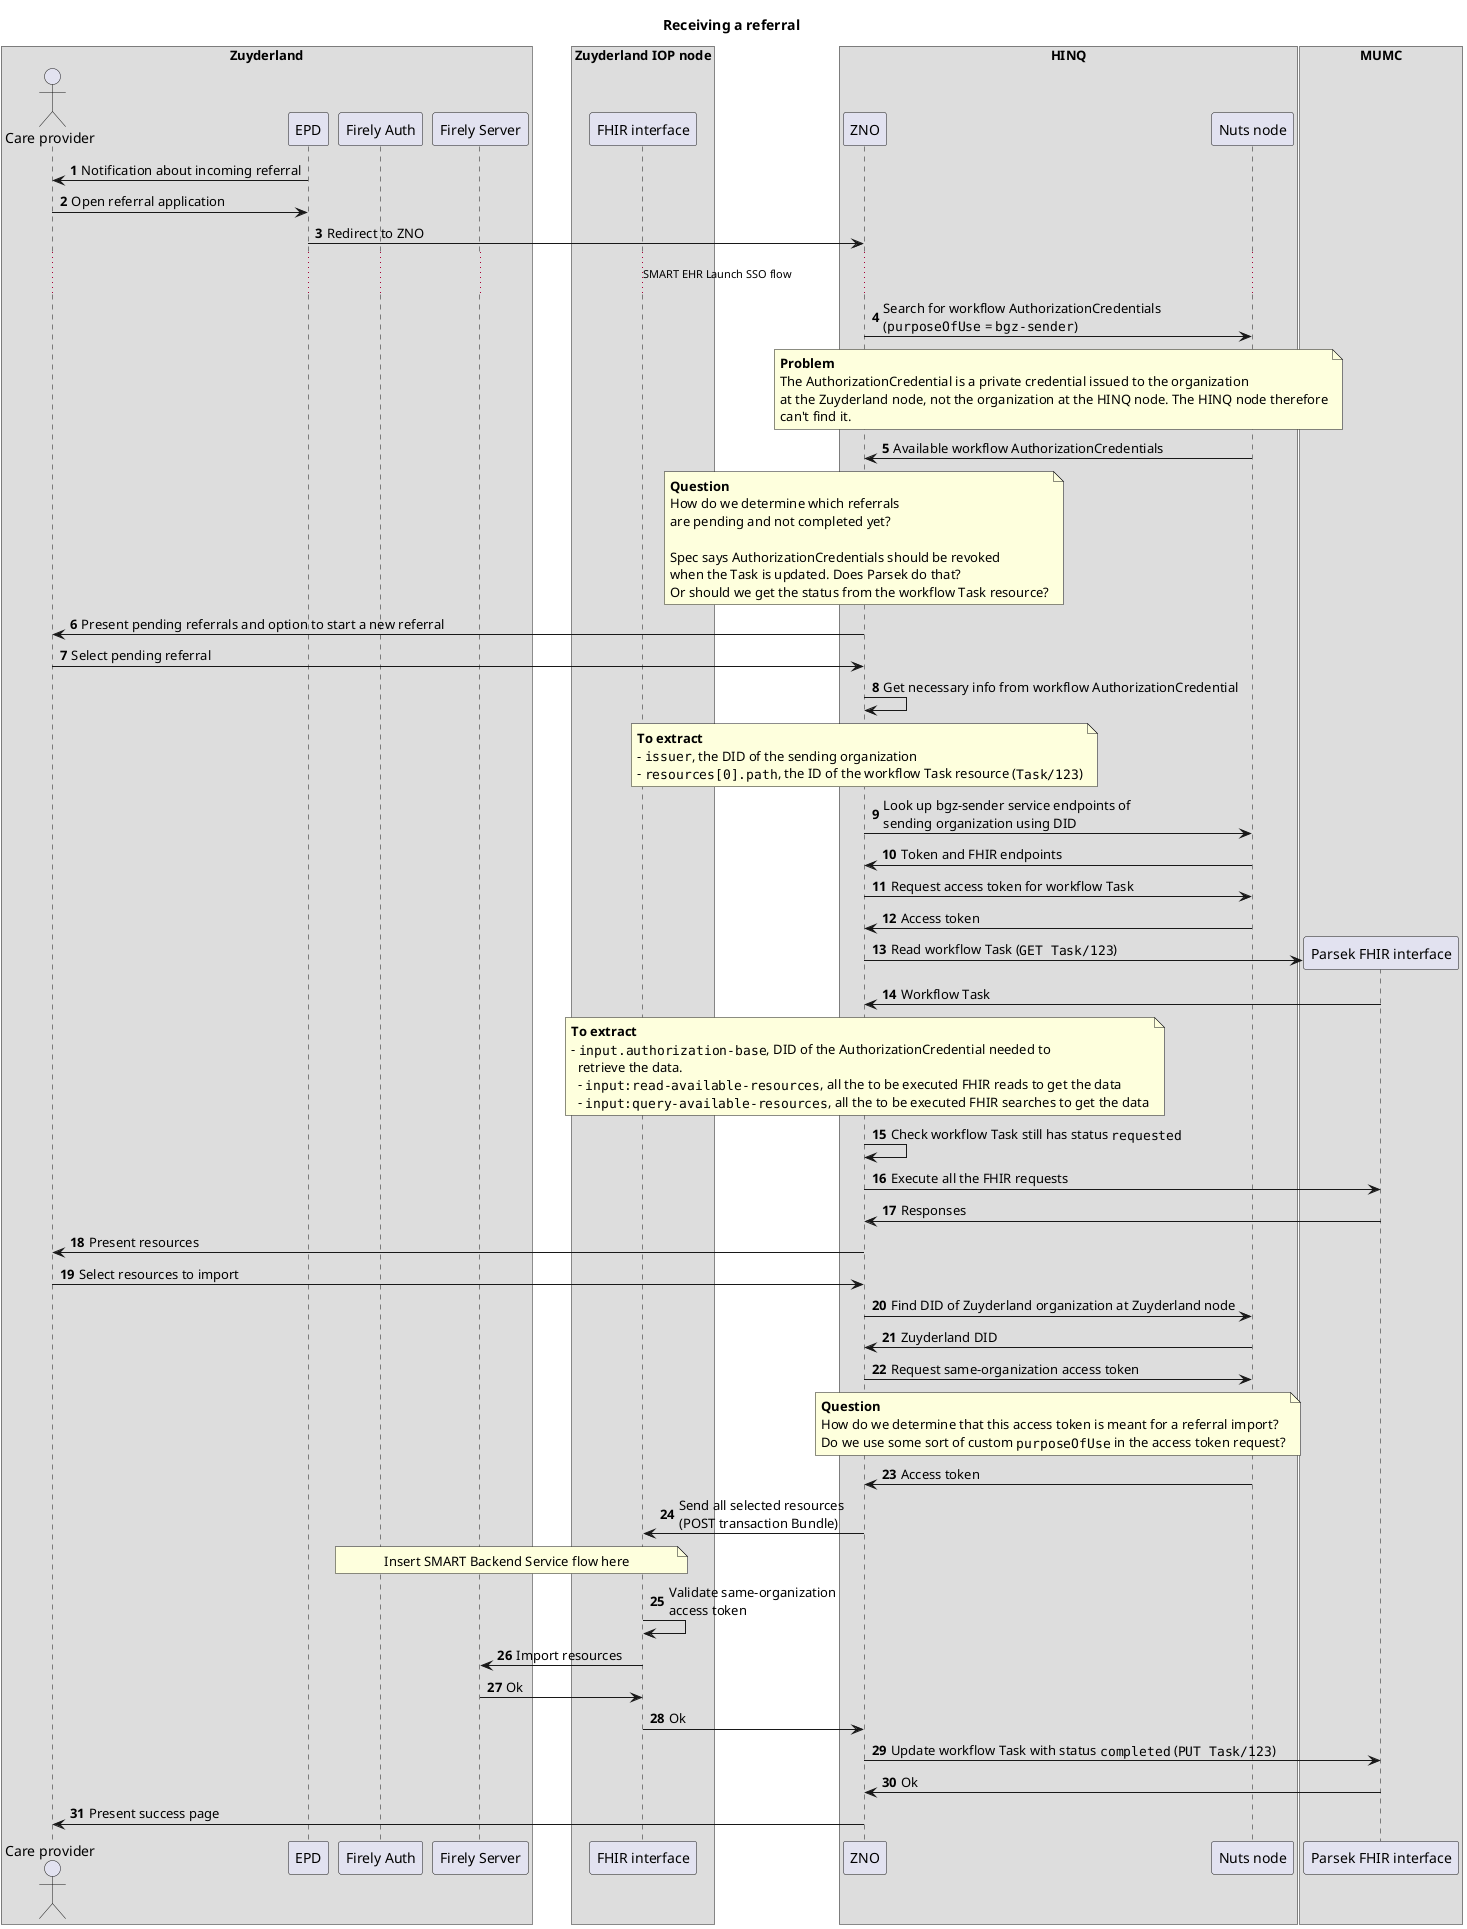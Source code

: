 @startuml
autonumber

title Receiving a referral

box "Zuyderland"
    actor "Care provider" as zp
    participant "EPD" as ze
    participant "Firely Auth" as za
    participant "Firely Server" as zf
end box

box "Zuyderland IOP node"
    participant "FHIR interface" as zif
end box

box "HINQ"
    participant "ZNO" as hz
    participant "Nuts node" as hn
end box

box "MUMC"
    participant "Parsek FHIR interface" as mf
    participant "Firely Server" as mf
end box


ze->zp: Notification about incoming referral
zp->ze: Open referral application
ze->hz: Redirect to ZNO
...SMART EHR Launch SSO flow...
hz->hn: Search for workflow AuthorizationCredentials\n(""purposeOfUse"" = ""bgz-sender"")
note over hz,hn
**Problem**
The AuthorizationCredential is a private credential issued to the organization
at the Zuyderland node, not the organization at the HINQ node. The HINQ node therefore
can't find it.
end note
hn->hz: Available workflow AuthorizationCredentials
note over hz
**Question**
How do we determine which referrals
are pending and not completed yet?

Spec says AuthorizationCredentials should be revoked
when the Task is updated. Does Parsek do that?
Or should we get the status from the workflow Task resource?
end note
hz->zp: Present pending referrals and option to start a new referral
zp->hz: Select pending referral
hz->hz: Get necessary info from workflow AuthorizationCredential
note over hz
**To extract**
- ""issuer"", the DID of the sending organization
- ""resources[0].path"", the ID of the workflow Task resource (""Task/123"")
end note
hz->hn: Look up bgz-sender service endpoints of\nsending organization using DID
hn->hz: Token and FHIR endpoints
hz->hn: Request access token for workflow Task
hn->hz: Access token
hz->mf **: Read workflow Task (""GET Task/123"")
mf->hz: Workflow Task
note over hz
**To extract**
- ""input.authorization-base"", DID of the AuthorizationCredential needed to
  retrieve the data.
  - ""input:read-available-resources"", all the to be executed FHIR reads to get the data
  - ""input:query-available-resources"", all the to be executed FHIR searches to get the data
end note
hz->hz: Check workflow Task still has status ""requested""
hz->mf: Execute all the FHIR requests
mf->hz: Responses
hz->zp: Present resources
zp->hz: Select resources to import
hz->hn: Find DID of Zuyderland organization at Zuyderland node
hn->hz: Zuyderland DID
hz->hn: Request same-organization access token
note over hz,hn
**Question**
How do we determine that this access token is meant for a referral import?
Do we use some sort of custom ""purposeOfUse"" in the access token request?
end note
hn->hz: Access token
hz->zif: Send all selected resources\n(POST transaction Bundle)
note over za,zif: Insert SMART Backend Service flow here
zif->zif: Validate same-organization\naccess token
zif->zf: Import resources
zf->zif: Ok
zif->hz: Ok
hz->mf: Update workflow Task with status ""completed"" (""PUT Task/123"")
mf->hz: Ok
hz->zp: Present success page

@enduml

